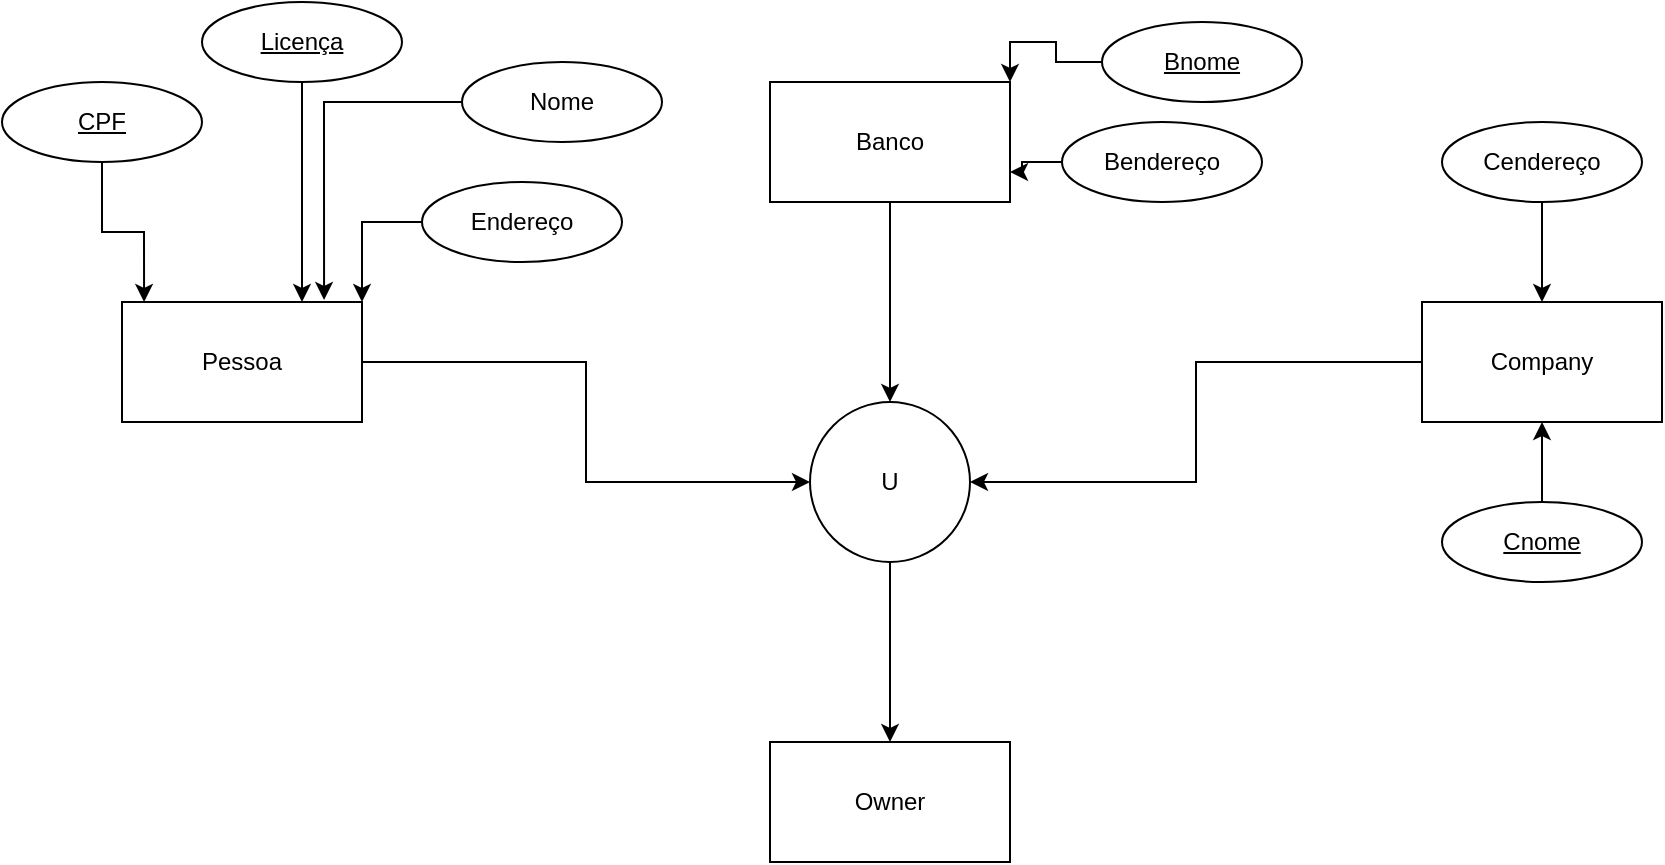 <mxfile version="22.0.8" type="github">
  <diagram name="Página-1" id="jSrIvx9x5D1C4R9ENkYD">
    <mxGraphModel dx="1707" dy="478" grid="1" gridSize="10" guides="1" tooltips="1" connect="1" arrows="1" fold="1" page="1" pageScale="1" pageWidth="827" pageHeight="1169" math="0" shadow="0">
      <root>
        <mxCell id="0" />
        <mxCell id="1" parent="0" />
        <mxCell id="pjMZXI1afkHNwshsF0yk-6" style="edgeStyle=orthogonalEdgeStyle;rounded=0;orthogonalLoop=1;jettySize=auto;html=1;entryX=0.5;entryY=0;entryDx=0;entryDy=0;" edge="1" parent="1" source="pjMZXI1afkHNwshsF0yk-1" target="pjMZXI1afkHNwshsF0yk-5">
          <mxGeometry relative="1" as="geometry" />
        </mxCell>
        <mxCell id="pjMZXI1afkHNwshsF0yk-1" value="&lt;font style=&quot;vertical-align: inherit;&quot;&gt;&lt;font style=&quot;vertical-align: inherit;&quot;&gt;&lt;font style=&quot;vertical-align: inherit;&quot;&gt;&lt;font style=&quot;vertical-align: inherit;&quot;&gt;U&lt;/font&gt;&lt;/font&gt;&lt;br&gt;&lt;/font&gt;&lt;/font&gt;" style="ellipse;whiteSpace=wrap;html=1;aspect=fixed;" vertex="1" parent="1">
          <mxGeometry x="374" y="210" width="80" height="80" as="geometry" />
        </mxCell>
        <mxCell id="pjMZXI1afkHNwshsF0yk-7" style="edgeStyle=orthogonalEdgeStyle;rounded=0;orthogonalLoop=1;jettySize=auto;html=1;entryX=0;entryY=0.5;entryDx=0;entryDy=0;" edge="1" parent="1" source="pjMZXI1afkHNwshsF0yk-2" target="pjMZXI1afkHNwshsF0yk-1">
          <mxGeometry relative="1" as="geometry" />
        </mxCell>
        <mxCell id="pjMZXI1afkHNwshsF0yk-2" value="&lt;font style=&quot;vertical-align: inherit;&quot;&gt;&lt;font style=&quot;vertical-align: inherit;&quot;&gt;Pessoa&lt;/font&gt;&lt;/font&gt;" style="rounded=0;whiteSpace=wrap;html=1;" vertex="1" parent="1">
          <mxGeometry x="30" y="160" width="120" height="60" as="geometry" />
        </mxCell>
        <mxCell id="pjMZXI1afkHNwshsF0yk-9" style="edgeStyle=orthogonalEdgeStyle;rounded=0;orthogonalLoop=1;jettySize=auto;html=1;entryX=1;entryY=0.5;entryDx=0;entryDy=0;" edge="1" parent="1" source="pjMZXI1afkHNwshsF0yk-3" target="pjMZXI1afkHNwshsF0yk-1">
          <mxGeometry relative="1" as="geometry" />
        </mxCell>
        <mxCell id="pjMZXI1afkHNwshsF0yk-3" value="&lt;font style=&quot;vertical-align: inherit;&quot;&gt;&lt;font style=&quot;vertical-align: inherit;&quot;&gt;Company&lt;/font&gt;&lt;/font&gt;" style="rounded=0;whiteSpace=wrap;html=1;" vertex="1" parent="1">
          <mxGeometry x="680" y="160" width="120" height="60" as="geometry" />
        </mxCell>
        <mxCell id="pjMZXI1afkHNwshsF0yk-8" style="edgeStyle=orthogonalEdgeStyle;rounded=0;orthogonalLoop=1;jettySize=auto;html=1;entryX=0.5;entryY=0;entryDx=0;entryDy=0;" edge="1" parent="1" source="pjMZXI1afkHNwshsF0yk-4" target="pjMZXI1afkHNwshsF0yk-1">
          <mxGeometry relative="1" as="geometry" />
        </mxCell>
        <mxCell id="pjMZXI1afkHNwshsF0yk-4" value="&lt;font style=&quot;vertical-align: inherit;&quot;&gt;&lt;font style=&quot;vertical-align: inherit;&quot;&gt;Banco&lt;/font&gt;&lt;/font&gt;" style="rounded=0;whiteSpace=wrap;html=1;" vertex="1" parent="1">
          <mxGeometry x="354" y="50" width="120" height="60" as="geometry" />
        </mxCell>
        <mxCell id="pjMZXI1afkHNwshsF0yk-5" value="&lt;font style=&quot;vertical-align: inherit;&quot;&gt;&lt;font style=&quot;vertical-align: inherit;&quot;&gt;Owner&lt;/font&gt;&lt;/font&gt;" style="rounded=0;whiteSpace=wrap;html=1;" vertex="1" parent="1">
          <mxGeometry x="354" y="380" width="120" height="60" as="geometry" />
        </mxCell>
        <mxCell id="pjMZXI1afkHNwshsF0yk-22" style="edgeStyle=orthogonalEdgeStyle;rounded=0;orthogonalLoop=1;jettySize=auto;html=1;entryX=0.5;entryY=1;entryDx=0;entryDy=0;" edge="1" parent="1" source="pjMZXI1afkHNwshsF0yk-10" target="pjMZXI1afkHNwshsF0yk-3">
          <mxGeometry relative="1" as="geometry" />
        </mxCell>
        <mxCell id="pjMZXI1afkHNwshsF0yk-10" value="&lt;font style=&quot;vertical-align: inherit;&quot;&gt;&lt;font style=&quot;vertical-align: inherit;&quot;&gt;Cnome&lt;/font&gt;&lt;/font&gt;" style="ellipse;whiteSpace=wrap;html=1;align=center;fontStyle=4;" vertex="1" parent="1">
          <mxGeometry x="690" y="260" width="100" height="40" as="geometry" />
        </mxCell>
        <mxCell id="pjMZXI1afkHNwshsF0yk-11" value="&lt;font style=&quot;vertical-align: inherit;&quot;&gt;&lt;font style=&quot;vertical-align: inherit;&quot;&gt;CPF&lt;/font&gt;&lt;/font&gt;" style="ellipse;whiteSpace=wrap;html=1;align=center;fontStyle=4;" vertex="1" parent="1">
          <mxGeometry x="-30" y="50" width="100" height="40" as="geometry" />
        </mxCell>
        <mxCell id="pjMZXI1afkHNwshsF0yk-21" style="edgeStyle=orthogonalEdgeStyle;rounded=0;orthogonalLoop=1;jettySize=auto;html=1;entryX=1;entryY=0;entryDx=0;entryDy=0;" edge="1" parent="1" source="pjMZXI1afkHNwshsF0yk-12" target="pjMZXI1afkHNwshsF0yk-4">
          <mxGeometry relative="1" as="geometry" />
        </mxCell>
        <mxCell id="pjMZXI1afkHNwshsF0yk-12" value="&lt;font style=&quot;vertical-align: inherit;&quot;&gt;&lt;font style=&quot;vertical-align: inherit;&quot;&gt;Bnome&lt;/font&gt;&lt;/font&gt;" style="ellipse;whiteSpace=wrap;html=1;align=center;fontStyle=4;" vertex="1" parent="1">
          <mxGeometry x="520" y="20" width="100" height="40" as="geometry" />
        </mxCell>
        <mxCell id="pjMZXI1afkHNwshsF0yk-18" style="edgeStyle=orthogonalEdgeStyle;rounded=0;orthogonalLoop=1;jettySize=auto;html=1;entryX=0.75;entryY=0;entryDx=0;entryDy=0;" edge="1" parent="1" source="pjMZXI1afkHNwshsF0yk-13" target="pjMZXI1afkHNwshsF0yk-2">
          <mxGeometry relative="1" as="geometry" />
        </mxCell>
        <mxCell id="pjMZXI1afkHNwshsF0yk-13" value="&lt;font style=&quot;vertical-align: inherit;&quot;&gt;&lt;font style=&quot;vertical-align: inherit;&quot;&gt;Licença&lt;/font&gt;&lt;/font&gt;" style="ellipse;whiteSpace=wrap;html=1;align=center;fontStyle=4;" vertex="1" parent="1">
          <mxGeometry x="70" y="10" width="100" height="40" as="geometry" />
        </mxCell>
        <mxCell id="pjMZXI1afkHNwshsF0yk-16" style="edgeStyle=orthogonalEdgeStyle;rounded=0;orthogonalLoop=1;jettySize=auto;html=1;entryX=1;entryY=0;entryDx=0;entryDy=0;" edge="1" parent="1" source="pjMZXI1afkHNwshsF0yk-14" target="pjMZXI1afkHNwshsF0yk-2">
          <mxGeometry relative="1" as="geometry" />
        </mxCell>
        <mxCell id="pjMZXI1afkHNwshsF0yk-14" value="&lt;font style=&quot;vertical-align: inherit;&quot;&gt;&lt;font style=&quot;vertical-align: inherit;&quot;&gt;Endereço&lt;/font&gt;&lt;/font&gt;" style="ellipse;whiteSpace=wrap;html=1;align=center;" vertex="1" parent="1">
          <mxGeometry x="180" y="100" width="100" height="40" as="geometry" />
        </mxCell>
        <mxCell id="pjMZXI1afkHNwshsF0yk-15" value="&lt;font style=&quot;vertical-align: inherit;&quot;&gt;&lt;font style=&quot;vertical-align: inherit;&quot;&gt;Nome&lt;/font&gt;&lt;/font&gt;" style="ellipse;whiteSpace=wrap;html=1;align=center;" vertex="1" parent="1">
          <mxGeometry x="200" y="40" width="100" height="40" as="geometry" />
        </mxCell>
        <mxCell id="pjMZXI1afkHNwshsF0yk-17" style="edgeStyle=orthogonalEdgeStyle;rounded=0;orthogonalLoop=1;jettySize=auto;html=1;entryX=0.842;entryY=-0.017;entryDx=0;entryDy=0;entryPerimeter=0;" edge="1" parent="1" source="pjMZXI1afkHNwshsF0yk-15" target="pjMZXI1afkHNwshsF0yk-2">
          <mxGeometry relative="1" as="geometry" />
        </mxCell>
        <mxCell id="pjMZXI1afkHNwshsF0yk-19" style="edgeStyle=orthogonalEdgeStyle;rounded=0;orthogonalLoop=1;jettySize=auto;html=1;entryX=0.092;entryY=0;entryDx=0;entryDy=0;entryPerimeter=0;" edge="1" parent="1" source="pjMZXI1afkHNwshsF0yk-11" target="pjMZXI1afkHNwshsF0yk-2">
          <mxGeometry relative="1" as="geometry" />
        </mxCell>
        <mxCell id="pjMZXI1afkHNwshsF0yk-24" style="edgeStyle=orthogonalEdgeStyle;rounded=0;orthogonalLoop=1;jettySize=auto;html=1;entryX=1;entryY=0.75;entryDx=0;entryDy=0;" edge="1" parent="1" source="pjMZXI1afkHNwshsF0yk-23" target="pjMZXI1afkHNwshsF0yk-4">
          <mxGeometry relative="1" as="geometry" />
        </mxCell>
        <mxCell id="pjMZXI1afkHNwshsF0yk-23" value="&lt;font style=&quot;vertical-align: inherit;&quot;&gt;&lt;font style=&quot;vertical-align: inherit;&quot;&gt;Bendereço&lt;/font&gt;&lt;/font&gt;" style="ellipse;whiteSpace=wrap;html=1;align=center;" vertex="1" parent="1">
          <mxGeometry x="500" y="70" width="100" height="40" as="geometry" />
        </mxCell>
        <mxCell id="pjMZXI1afkHNwshsF0yk-26" style="edgeStyle=orthogonalEdgeStyle;rounded=0;orthogonalLoop=1;jettySize=auto;html=1;entryX=0.5;entryY=0;entryDx=0;entryDy=0;" edge="1" parent="1" source="pjMZXI1afkHNwshsF0yk-25" target="pjMZXI1afkHNwshsF0yk-3">
          <mxGeometry relative="1" as="geometry" />
        </mxCell>
        <mxCell id="pjMZXI1afkHNwshsF0yk-25" value="&lt;font style=&quot;vertical-align: inherit;&quot;&gt;&lt;font style=&quot;vertical-align: inherit;&quot;&gt;Cendereço&lt;/font&gt;&lt;/font&gt;" style="ellipse;whiteSpace=wrap;html=1;align=center;" vertex="1" parent="1">
          <mxGeometry x="690" y="70" width="100" height="40" as="geometry" />
        </mxCell>
      </root>
    </mxGraphModel>
  </diagram>
</mxfile>
